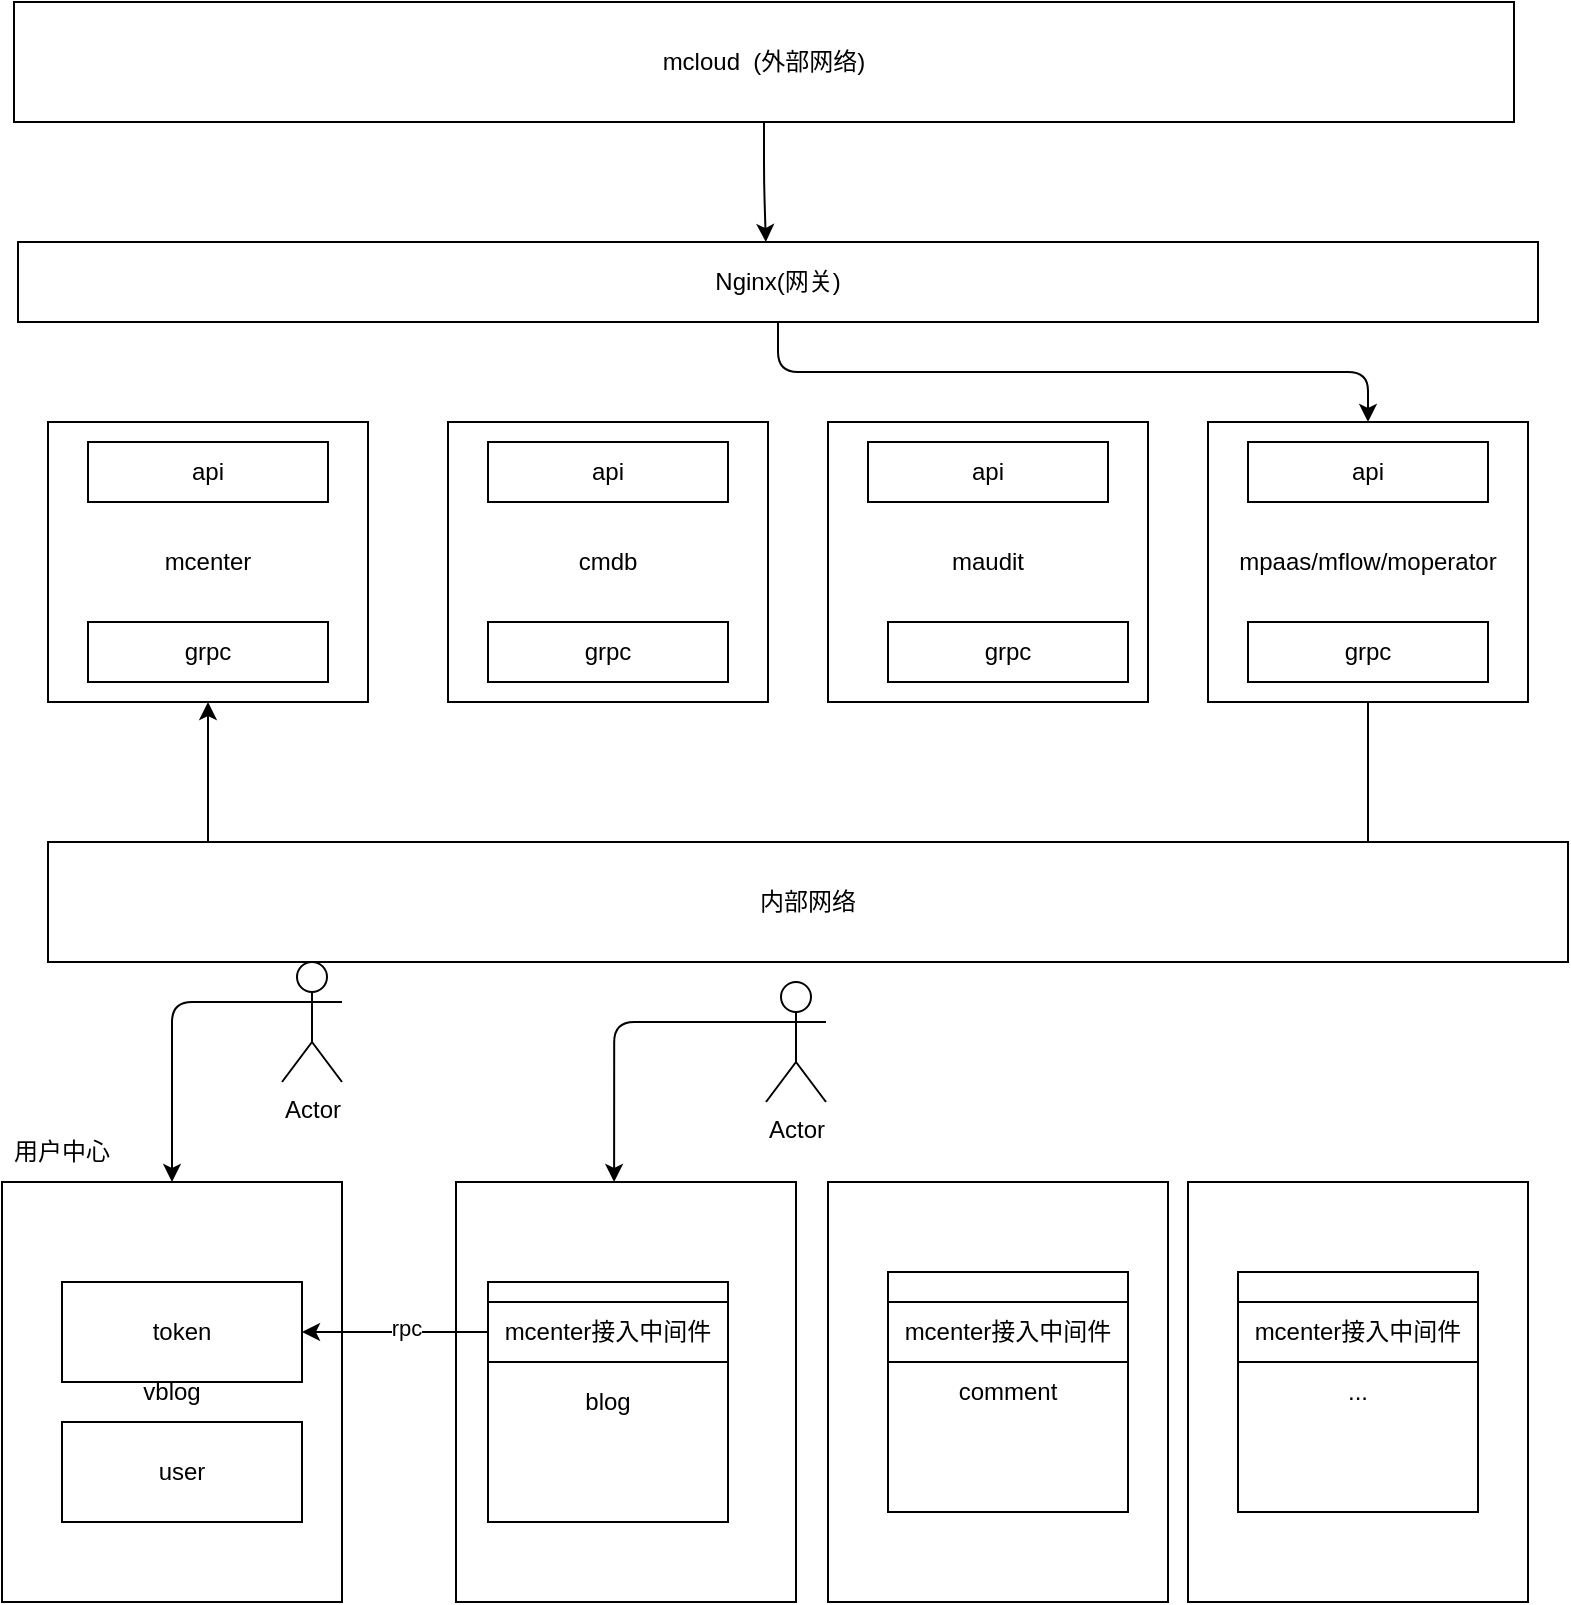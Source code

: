 <mxfile>
    <diagram id="NJrrmo7_fxR8gCAdu7vv" name="第 1 页">
        <mxGraphModel dx="1028" dy="416" grid="1" gridSize="10" guides="1" tooltips="1" connect="1" arrows="1" fold="1" page="1" pageScale="1" pageWidth="827" pageHeight="1169" math="0" shadow="0">
            <root>
                <mxCell id="0"/>
                <mxCell id="1" parent="0"/>
                <mxCell id="45" value="vblog" style="rounded=0;whiteSpace=wrap;html=1;" parent="1" vertex="1">
                    <mxGeometry x="610" y="640" width="170" height="210" as="geometry"/>
                </mxCell>
                <mxCell id="44" value="vblog" style="rounded=0;whiteSpace=wrap;html=1;" parent="1" vertex="1">
                    <mxGeometry x="430" y="640" width="170" height="210" as="geometry"/>
                </mxCell>
                <mxCell id="43" value="vblog" style="rounded=0;whiteSpace=wrap;html=1;" parent="1" vertex="1">
                    <mxGeometry x="244" y="640" width="170" height="210" as="geometry"/>
                </mxCell>
                <mxCell id="2" value="mcenter" style="rounded=0;whiteSpace=wrap;html=1;" parent="1" vertex="1">
                    <mxGeometry x="40" y="260" width="160" height="140" as="geometry"/>
                </mxCell>
                <mxCell id="3" value="cmdb" style="rounded=0;whiteSpace=wrap;html=1;" parent="1" vertex="1">
                    <mxGeometry x="240" y="260" width="160" height="140" as="geometry"/>
                </mxCell>
                <mxCell id="4" value="maudit" style="rounded=0;whiteSpace=wrap;html=1;" parent="1" vertex="1">
                    <mxGeometry x="430" y="260" width="160" height="140" as="geometry"/>
                </mxCell>
                <mxCell id="21" style="edgeStyle=orthogonalEdgeStyle;html=1;exitX=0.5;exitY=1;exitDx=0;exitDy=0;entryX=0.5;entryY=1;entryDx=0;entryDy=0;" parent="1" source="5" target="2" edge="1">
                    <mxGeometry relative="1" as="geometry">
                        <Array as="points">
                            <mxPoint x="700" y="500"/>
                            <mxPoint x="120" y="500"/>
                        </Array>
                    </mxGeometry>
                </mxCell>
                <mxCell id="5" value="mpaas/mflow/moperator" style="rounded=0;whiteSpace=wrap;html=1;" parent="1" vertex="1">
                    <mxGeometry x="620" y="260" width="160" height="140" as="geometry"/>
                </mxCell>
                <mxCell id="27" style="edgeStyle=orthogonalEdgeStyle;html=1;exitX=0.5;exitY=1;exitDx=0;exitDy=0;entryX=0.492;entryY=0;entryDx=0;entryDy=0;entryPerimeter=0;" parent="1" source="6" target="24" edge="1">
                    <mxGeometry relative="1" as="geometry"/>
                </mxCell>
                <mxCell id="6" value="mcloud&amp;nbsp; (外部网络)" style="rounded=0;whiteSpace=wrap;html=1;" parent="1" vertex="1">
                    <mxGeometry x="23" y="50" width="750" height="60" as="geometry"/>
                </mxCell>
                <mxCell id="11" value="api" style="rounded=0;whiteSpace=wrap;html=1;" parent="1" vertex="1">
                    <mxGeometry x="60" y="270" width="120" height="30" as="geometry"/>
                </mxCell>
                <mxCell id="12" value="api" style="rounded=0;whiteSpace=wrap;html=1;" parent="1" vertex="1">
                    <mxGeometry x="260" y="270" width="120" height="30" as="geometry"/>
                </mxCell>
                <mxCell id="13" value="api" style="rounded=0;whiteSpace=wrap;html=1;" parent="1" vertex="1">
                    <mxGeometry x="450" y="270" width="120" height="30" as="geometry"/>
                </mxCell>
                <mxCell id="14" value="api" style="rounded=0;whiteSpace=wrap;html=1;" parent="1" vertex="1">
                    <mxGeometry x="640" y="270" width="120" height="30" as="geometry"/>
                </mxCell>
                <mxCell id="15" value="grpc" style="rounded=0;whiteSpace=wrap;html=1;" parent="1" vertex="1">
                    <mxGeometry x="60" y="360" width="120" height="30" as="geometry"/>
                </mxCell>
                <mxCell id="16" value="grpc" style="rounded=0;whiteSpace=wrap;html=1;" parent="1" vertex="1">
                    <mxGeometry x="260" y="360" width="120" height="30" as="geometry"/>
                </mxCell>
                <mxCell id="17" value="grpc" style="rounded=0;whiteSpace=wrap;html=1;" parent="1" vertex="1">
                    <mxGeometry x="460" y="360" width="120" height="30" as="geometry"/>
                </mxCell>
                <mxCell id="18" value="grpc" style="rounded=0;whiteSpace=wrap;html=1;" parent="1" vertex="1">
                    <mxGeometry x="640" y="360" width="120" height="30" as="geometry"/>
                </mxCell>
                <mxCell id="19" value="内部网络" style="rounded=0;whiteSpace=wrap;html=1;" parent="1" vertex="1">
                    <mxGeometry x="40" y="470" width="760" height="60" as="geometry"/>
                </mxCell>
                <mxCell id="26" style="edgeStyle=orthogonalEdgeStyle;html=1;exitX=0.5;exitY=1;exitDx=0;exitDy=0;entryX=0.5;entryY=0;entryDx=0;entryDy=0;" parent="1" source="24" target="5" edge="1">
                    <mxGeometry relative="1" as="geometry"/>
                </mxCell>
                <mxCell id="24" value="Nginx(网关)" style="rounded=0;whiteSpace=wrap;html=1;" parent="1" vertex="1">
                    <mxGeometry x="25" y="170" width="760" height="40" as="geometry"/>
                </mxCell>
                <mxCell id="28" value="vblog" style="rounded=0;whiteSpace=wrap;html=1;" parent="1" vertex="1">
                    <mxGeometry x="17" y="640" width="170" height="210" as="geometry"/>
                </mxCell>
                <mxCell id="29" value="user" style="rounded=0;whiteSpace=wrap;html=1;" parent="1" vertex="1">
                    <mxGeometry x="47" y="760" width="120" height="50" as="geometry"/>
                </mxCell>
                <mxCell id="30" value="token" style="rounded=0;whiteSpace=wrap;html=1;" parent="1" vertex="1">
                    <mxGeometry x="47" y="690" width="120" height="50" as="geometry"/>
                </mxCell>
                <mxCell id="31" value="blog" style="rounded=0;whiteSpace=wrap;html=1;" parent="1" vertex="1">
                    <mxGeometry x="260" y="690" width="120" height="120" as="geometry"/>
                </mxCell>
                <mxCell id="32" value="comment" style="rounded=0;whiteSpace=wrap;html=1;" parent="1" vertex="1">
                    <mxGeometry x="460" y="685" width="120" height="120" as="geometry"/>
                </mxCell>
                <mxCell id="37" style="edgeStyle=orthogonalEdgeStyle;html=1;exitX=0;exitY=0.5;exitDx=0;exitDy=0;entryX=1;entryY=0.5;entryDx=0;entryDy=0;" parent="1" source="33" target="30" edge="1">
                    <mxGeometry relative="1" as="geometry"/>
                </mxCell>
                <mxCell id="47" value="rpc" style="edgeLabel;html=1;align=center;verticalAlign=middle;resizable=0;points=[];" parent="37" vertex="1" connectable="0">
                    <mxGeometry x="-0.12" y="-2" relative="1" as="geometry">
                        <mxPoint as="offset"/>
                    </mxGeometry>
                </mxCell>
                <mxCell id="33" value="mcenter接入中间件" style="rounded=0;whiteSpace=wrap;html=1;" parent="1" vertex="1">
                    <mxGeometry x="260" y="700" width="120" height="30" as="geometry"/>
                </mxCell>
                <mxCell id="50" style="edgeStyle=orthogonalEdgeStyle;html=1;exitX=0;exitY=0.333;exitDx=0;exitDy=0;exitPerimeter=0;entryX=0.5;entryY=0;entryDx=0;entryDy=0;" parent="1" source="35" target="28" edge="1">
                    <mxGeometry relative="1" as="geometry"/>
                </mxCell>
                <mxCell id="35" value="Actor" style="shape=umlActor;verticalLabelPosition=bottom;verticalAlign=top;html=1;outlineConnect=0;" parent="1" vertex="1">
                    <mxGeometry x="157" y="530" width="30" height="60" as="geometry"/>
                </mxCell>
                <mxCell id="39" value="mcenter接入中间件" style="rounded=0;whiteSpace=wrap;html=1;" parent="1" vertex="1">
                    <mxGeometry x="460" y="700" width="120" height="30" as="geometry"/>
                </mxCell>
                <mxCell id="40" value="..." style="rounded=0;whiteSpace=wrap;html=1;" parent="1" vertex="1">
                    <mxGeometry x="635" y="685" width="120" height="120" as="geometry"/>
                </mxCell>
                <mxCell id="41" value="mcenter接入中间件" style="rounded=0;whiteSpace=wrap;html=1;" parent="1" vertex="1">
                    <mxGeometry x="635" y="700" width="120" height="30" as="geometry"/>
                </mxCell>
                <mxCell id="48" value="用户中心" style="text;html=1;strokeColor=none;fillColor=none;align=center;verticalAlign=middle;whiteSpace=wrap;rounded=0;" parent="1" vertex="1">
                    <mxGeometry x="17" y="610" width="60" height="30" as="geometry"/>
                </mxCell>
                <mxCell id="52" style="edgeStyle=orthogonalEdgeStyle;html=1;exitX=0;exitY=0.333;exitDx=0;exitDy=0;exitPerimeter=0;entryX=0.465;entryY=0;entryDx=0;entryDy=0;entryPerimeter=0;" edge="1" parent="1" source="49" target="43">
                    <mxGeometry relative="1" as="geometry"/>
                </mxCell>
                <mxCell id="49" value="Actor" style="shape=umlActor;verticalLabelPosition=bottom;verticalAlign=top;html=1;outlineConnect=0;" parent="1" vertex="1">
                    <mxGeometry x="399" y="540" width="30" height="60" as="geometry"/>
                </mxCell>
            </root>
        </mxGraphModel>
    </diagram>
</mxfile>